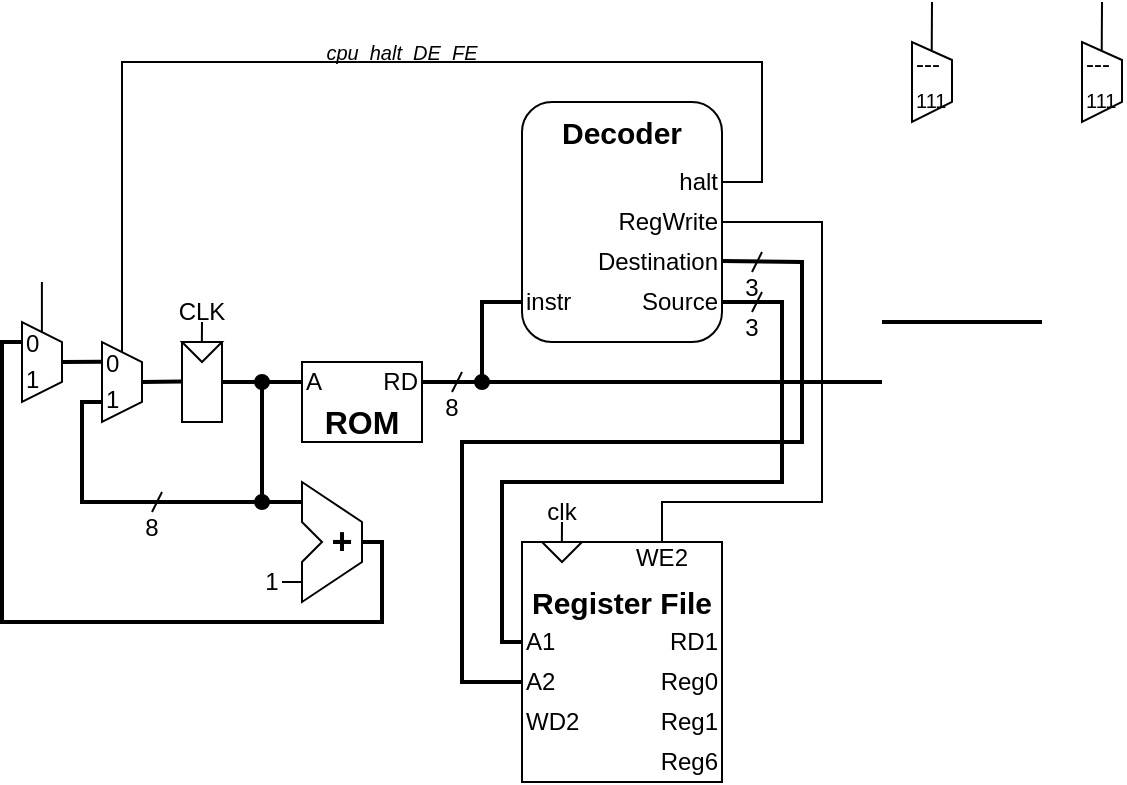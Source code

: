 <mxfile>
    <diagram name="Seite-1" id="Kk1YufoIKa3ehbr1yTi4">
        <mxGraphModel dx="533" dy="383" grid="1" gridSize="10" guides="1" tooltips="1" connect="1" arrows="1" fold="1" page="1" pageScale="1" pageWidth="1169" pageHeight="827" math="0" shadow="0">
            <root>
                <mxCell id="0"/>
                <mxCell id="1" parent="0"/>
                <mxCell id="H0RL9zHFu7Bb7agK2Nix-1" value="" style="rounded=0;whiteSpace=wrap;html=1;fillColor=none;movable=1;resizable=1;rotatable=1;deletable=1;editable=1;locked=0;connectable=1;" parent="1" vertex="1">
                    <mxGeometry x="440" y="380" width="100" height="120" as="geometry"/>
                </mxCell>
                <mxCell id="H0RL9zHFu7Bb7agK2Nix-2" value="A1" style="text;html=1;align=left;verticalAlign=middle;whiteSpace=wrap;rounded=0;labelPosition=center;verticalLabelPosition=middle;movable=1;resizable=1;rotatable=1;deletable=1;editable=1;locked=0;connectable=1;" parent="1" vertex="1">
                    <mxGeometry x="440" y="420" width="40" height="20" as="geometry"/>
                </mxCell>
                <mxCell id="H0RL9zHFu7Bb7agK2Nix-3" value="A2" style="text;html=1;align=left;verticalAlign=middle;whiteSpace=wrap;rounded=0;labelPosition=center;verticalLabelPosition=middle;movable=1;resizable=1;rotatable=1;deletable=1;editable=1;locked=0;connectable=1;" parent="1" vertex="1">
                    <mxGeometry x="440" y="440" width="40" height="20" as="geometry"/>
                </mxCell>
                <mxCell id="H0RL9zHFu7Bb7agK2Nix-4" value="WD2" style="text;html=1;align=left;verticalAlign=middle;whiteSpace=wrap;rounded=0;labelPosition=center;verticalLabelPosition=middle;movable=1;resizable=1;rotatable=1;deletable=1;editable=1;locked=0;connectable=1;" parent="1" vertex="1">
                    <mxGeometry x="440" y="460" width="40" height="20" as="geometry"/>
                </mxCell>
                <mxCell id="H0RL9zHFu7Bb7agK2Nix-6" value="RD1" style="text;html=1;align=right;verticalAlign=middle;whiteSpace=wrap;rounded=0;labelPosition=center;verticalLabelPosition=middle;movable=1;resizable=1;rotatable=1;deletable=1;editable=1;locked=0;connectable=1;" parent="1" vertex="1">
                    <mxGeometry x="500" y="420" width="40" height="20" as="geometry"/>
                </mxCell>
                <mxCell id="H0RL9zHFu7Bb7agK2Nix-7" value="Reg0" style="text;html=1;align=right;verticalAlign=middle;whiteSpace=wrap;rounded=0;labelPosition=center;verticalLabelPosition=middle;movable=1;resizable=1;rotatable=1;deletable=1;editable=1;locked=0;connectable=1;" parent="1" vertex="1">
                    <mxGeometry x="500" y="440" width="40" height="20" as="geometry"/>
                </mxCell>
                <mxCell id="H0RL9zHFu7Bb7agK2Nix-8" value="Reg1" style="text;html=1;align=right;verticalAlign=middle;whiteSpace=wrap;rounded=0;labelPosition=center;verticalLabelPosition=middle;movable=1;resizable=1;rotatable=1;deletable=1;editable=1;locked=0;connectable=1;" parent="1" vertex="1">
                    <mxGeometry x="500" y="460" width="40" height="20" as="geometry"/>
                </mxCell>
                <mxCell id="H0RL9zHFu7Bb7agK2Nix-9" value="" style="triangle;whiteSpace=wrap;html=1;rotation=90;movable=1;resizable=1;rotatable=1;deletable=1;editable=1;locked=0;connectable=1;" parent="1" vertex="1">
                    <mxGeometry x="455" y="375" width="10" height="20" as="geometry"/>
                </mxCell>
                <mxCell id="H0RL9zHFu7Bb7agK2Nix-10" value="" style="endArrow=none;html=1;rounded=0;strokeWidth=1;movable=1;resizable=1;rotatable=1;deletable=1;editable=1;locked=0;connectable=1;" parent="1" edge="1">
                    <mxGeometry width="50" height="50" relative="1" as="geometry">
                        <mxPoint x="459.93" y="380" as="sourcePoint"/>
                        <mxPoint x="460" y="370" as="targetPoint"/>
                        <Array as="points">
                            <mxPoint x="459.93" y="380"/>
                        </Array>
                    </mxGeometry>
                </mxCell>
                <mxCell id="H0RL9zHFu7Bb7agK2Nix-11" value="clk" style="text;html=1;align=center;verticalAlign=middle;whiteSpace=wrap;rounded=0;movable=1;resizable=1;rotatable=1;deletable=1;editable=1;locked=0;connectable=1;" parent="1" vertex="1">
                    <mxGeometry x="450" y="360" width="20" height="10" as="geometry"/>
                </mxCell>
                <mxCell id="H0RL9zHFu7Bb7agK2Nix-12" value="Register File" style="text;html=1;align=center;verticalAlign=middle;whiteSpace=wrap;rounded=0;fontSize=15;fontStyle=1;movable=1;resizable=1;rotatable=1;deletable=1;editable=1;locked=0;connectable=1;" parent="1" vertex="1">
                    <mxGeometry x="440" y="400" width="100" height="20" as="geometry"/>
                </mxCell>
                <mxCell id="H0RL9zHFu7Bb7agK2Nix-13" value="WE2" style="text;html=1;align=center;verticalAlign=middle;whiteSpace=wrap;rounded=0;spacingTop=0;spacingBottom=4;movable=1;resizable=1;rotatable=1;deletable=1;editable=1;locked=0;connectable=1;" parent="1" vertex="1">
                    <mxGeometry x="490" y="380" width="40" height="20" as="geometry"/>
                </mxCell>
                <mxCell id="H0RL9zHFu7Bb7agK2Nix-14" value="" style="rounded=1;whiteSpace=wrap;html=1;fontColor=none;noLabel=1;fillColor=none;" parent="1" vertex="1">
                    <mxGeometry x="440" y="160" width="100" height="120" as="geometry"/>
                </mxCell>
                <mxCell id="H0RL9zHFu7Bb7agK2Nix-16" value="instr" style="text;html=1;align=left;verticalAlign=middle;whiteSpace=wrap;rounded=0;labelPosition=center;verticalLabelPosition=middle;movable=1;resizable=1;rotatable=1;deletable=1;editable=1;locked=0;connectable=1;" parent="1" vertex="1">
                    <mxGeometry x="440" y="250" width="40" height="20" as="geometry"/>
                </mxCell>
                <mxCell id="H0RL9zHFu7Bb7agK2Nix-17" value="" style="rounded=0;whiteSpace=wrap;html=1;fillColor=none;" parent="1" vertex="1">
                    <mxGeometry x="270" y="280" width="20" height="40" as="geometry"/>
                </mxCell>
                <mxCell id="H0RL9zHFu7Bb7agK2Nix-19" value="halt" style="text;html=1;align=right;verticalAlign=middle;whiteSpace=wrap;rounded=0;labelPosition=center;verticalLabelPosition=middle;movable=1;resizable=1;rotatable=1;deletable=1;editable=1;locked=0;connectable=1;" parent="1" vertex="1">
                    <mxGeometry x="500" y="190" width="40" height="20" as="geometry"/>
                </mxCell>
                <mxCell id="H0RL9zHFu7Bb7agK2Nix-21" value="" style="triangle;whiteSpace=wrap;html=1;rotation=90;movable=1;resizable=1;rotatable=1;deletable=1;editable=1;locked=0;connectable=1;" parent="1" vertex="1">
                    <mxGeometry x="275" y="275" width="10" height="20" as="geometry"/>
                </mxCell>
                <mxCell id="H0RL9zHFu7Bb7agK2Nix-22" value="" style="endArrow=none;html=1;rounded=0;strokeWidth=1;movable=1;resizable=1;rotatable=1;deletable=1;editable=1;locked=0;connectable=1;" parent="1" edge="1">
                    <mxGeometry width="50" height="50" relative="1" as="geometry">
                        <mxPoint x="279.93" y="280" as="sourcePoint"/>
                        <mxPoint x="280" y="270" as="targetPoint"/>
                        <Array as="points">
                            <mxPoint x="279.93" y="280"/>
                        </Array>
                    </mxGeometry>
                </mxCell>
                <mxCell id="H0RL9zHFu7Bb7agK2Nix-23" value="CLK" style="text;html=1;align=center;verticalAlign=middle;whiteSpace=wrap;rounded=0;movable=1;resizable=1;rotatable=1;deletable=1;editable=1;locked=0;connectable=1;" parent="1" vertex="1">
                    <mxGeometry x="270" y="260" width="20" height="10" as="geometry"/>
                </mxCell>
                <mxCell id="H0RL9zHFu7Bb7agK2Nix-24" value="RegWrite" style="text;html=1;align=right;verticalAlign=middle;whiteSpace=wrap;rounded=0;labelPosition=center;verticalLabelPosition=middle;movable=1;resizable=1;rotatable=1;deletable=1;editable=1;locked=0;connectable=1;" parent="1" vertex="1">
                    <mxGeometry x="480" y="210" width="60" height="20" as="geometry"/>
                </mxCell>
                <mxCell id="H0RL9zHFu7Bb7agK2Nix-25" value="Source" style="text;html=1;align=right;verticalAlign=middle;whiteSpace=wrap;rounded=0;labelPosition=center;verticalLabelPosition=middle;movable=1;resizable=1;rotatable=1;deletable=1;editable=1;locked=0;connectable=1;" parent="1" vertex="1">
                    <mxGeometry x="480" y="250" width="60" height="20" as="geometry"/>
                </mxCell>
                <mxCell id="H0RL9zHFu7Bb7agK2Nix-26" value="Destination" style="text;html=1;align=right;verticalAlign=middle;whiteSpace=wrap;rounded=0;labelPosition=center;verticalLabelPosition=middle;movable=1;resizable=1;rotatable=1;deletable=1;editable=1;locked=0;connectable=1;" parent="1" vertex="1">
                    <mxGeometry x="480" y="230" width="60" height="20" as="geometry"/>
                </mxCell>
                <mxCell id="H0RL9zHFu7Bb7agK2Nix-43" value="+" style="text;html=1;align=center;verticalAlign=middle;whiteSpace=wrap;rounded=0;fontSize=18;fontStyle=1" parent="1" vertex="1">
                    <mxGeometry x="340" y="370" width="20" height="20" as="geometry"/>
                </mxCell>
                <mxCell id="H0RL9zHFu7Bb7agK2Nix-44" value="" style="endArrow=none;html=1;rounded=0;" parent="1" edge="1">
                    <mxGeometry width="50" height="50" relative="1" as="geometry">
                        <mxPoint x="320" y="400" as="sourcePoint"/>
                        <mxPoint x="330" y="400" as="targetPoint"/>
                    </mxGeometry>
                </mxCell>
                <mxCell id="H0RL9zHFu7Bb7agK2Nix-45" value="1" style="text;html=1;align=center;verticalAlign=middle;whiteSpace=wrap;rounded=0;" parent="1" vertex="1">
                    <mxGeometry x="310" y="390" width="10" height="20" as="geometry"/>
                </mxCell>
                <mxCell id="H0RL9zHFu7Bb7agK2Nix-52" value="0" style="text;html=1;align=left;verticalAlign=middle;whiteSpace=wrap;rounded=0;spacingTop=2;" parent="1" vertex="1">
                    <mxGeometry x="230" y="280" width="20" height="20" as="geometry"/>
                </mxCell>
                <mxCell id="H0RL9zHFu7Bb7agK2Nix-53" value="1" style="text;html=1;align=left;verticalAlign=middle;whiteSpace=wrap;rounded=0;spacingBottom=2;" parent="1" vertex="1">
                    <mxGeometry x="230" y="300" width="20" height="20" as="geometry"/>
                </mxCell>
                <mxCell id="H0RL9zHFu7Bb7agK2Nix-54" value="" style="endArrow=none;html=1;rounded=0;strokeWidth=2;" parent="1" edge="1">
                    <mxGeometry width="50" height="50" relative="1" as="geometry">
                        <mxPoint x="210" y="290" as="sourcePoint"/>
                        <mxPoint x="230" y="289.87" as="targetPoint"/>
                    </mxGeometry>
                </mxCell>
                <mxCell id="H0RL9zHFu7Bb7agK2Nix-55" value="" style="endArrow=none;html=1;rounded=0;strokeWidth=2;" parent="1" edge="1">
                    <mxGeometry width="50" height="50" relative="1" as="geometry">
                        <mxPoint x="290" y="300" as="sourcePoint"/>
                        <mxPoint x="330" y="360" as="targetPoint"/>
                        <Array as="points">
                            <mxPoint x="310" y="300"/>
                            <mxPoint x="310" y="360"/>
                        </Array>
                    </mxGeometry>
                </mxCell>
                <mxCell id="H0RL9zHFu7Bb7agK2Nix-56" value="" style="endArrow=none;html=1;rounded=0;strokeWidth=2;entryX=0;entryY=0.5;entryDx=0;entryDy=0;" parent="1" target="H0RL9zHFu7Bb7agK2Nix-62" edge="1">
                    <mxGeometry width="50" height="50" relative="1" as="geometry">
                        <mxPoint x="360" y="380" as="sourcePoint"/>
                        <mxPoint x="170" y="280" as="targetPoint"/>
                        <Array as="points">
                            <mxPoint x="370" y="380"/>
                            <mxPoint x="370" y="420"/>
                            <mxPoint x="180" y="420"/>
                            <mxPoint x="180" y="280"/>
                        </Array>
                    </mxGeometry>
                </mxCell>
                <mxCell id="H0RL9zHFu7Bb7agK2Nix-57" value="" style="endArrow=none;html=1;rounded=0;strokeWidth=2;" parent="1" edge="1">
                    <mxGeometry width="50" height="50" relative="1" as="geometry">
                        <mxPoint x="250" y="300" as="sourcePoint"/>
                        <mxPoint x="270" y="299.73" as="targetPoint"/>
                    </mxGeometry>
                </mxCell>
                <mxCell id="H0RL9zHFu7Bb7agK2Nix-60" value="" style="endArrow=none;html=1;rounded=0;" parent="1" edge="1">
                    <mxGeometry width="50" height="50" relative="1" as="geometry">
                        <mxPoint x="210" y="290" as="sourcePoint"/>
                        <mxPoint x="210" y="290" as="targetPoint"/>
                        <Array as="points">
                            <mxPoint x="210" y="300"/>
                            <mxPoint x="190" y="310"/>
                            <mxPoint x="190" y="270"/>
                            <mxPoint x="210" y="280"/>
                        </Array>
                    </mxGeometry>
                </mxCell>
                <mxCell id="H0RL9zHFu7Bb7agK2Nix-61" value="" style="endArrow=none;html=1;rounded=0;" parent="1" edge="1">
                    <mxGeometry width="50" height="50" relative="1" as="geometry">
                        <mxPoint x="250" y="300" as="sourcePoint"/>
                        <mxPoint x="250" y="300" as="targetPoint"/>
                        <Array as="points">
                            <mxPoint x="250" y="310"/>
                            <mxPoint x="230" y="320"/>
                            <mxPoint x="230" y="280"/>
                            <mxPoint x="250" y="290"/>
                        </Array>
                    </mxGeometry>
                </mxCell>
                <mxCell id="H0RL9zHFu7Bb7agK2Nix-62" value="0" style="text;html=1;align=left;verticalAlign=middle;whiteSpace=wrap;rounded=0;spacingTop=2;" parent="1" vertex="1">
                    <mxGeometry x="190" y="270" width="20" height="20" as="geometry"/>
                </mxCell>
                <mxCell id="H0RL9zHFu7Bb7agK2Nix-63" value="1" style="text;html=1;align=left;verticalAlign=middle;whiteSpace=wrap;rounded=0;spacingBottom=2;" parent="1" vertex="1">
                    <mxGeometry x="190" y="290" width="20" height="20" as="geometry"/>
                </mxCell>
                <mxCell id="H0RL9zHFu7Bb7agK2Nix-64" value="" style="endArrow=none;html=1;rounded=0;" parent="1" edge="1">
                    <mxGeometry width="50" height="50" relative="1" as="geometry">
                        <mxPoint x="240" y="285" as="sourcePoint"/>
                        <mxPoint x="240" y="250" as="targetPoint"/>
                    </mxGeometry>
                </mxCell>
                <mxCell id="H0RL9zHFu7Bb7agK2Nix-65" value="" style="endArrow=none;html=1;rounded=0;" parent="1" edge="1">
                    <mxGeometry width="50" height="50" relative="1" as="geometry">
                        <mxPoint x="199.95" y="275" as="sourcePoint"/>
                        <mxPoint x="199.95" y="250" as="targetPoint"/>
                    </mxGeometry>
                </mxCell>
                <mxCell id="H0RL9zHFu7Bb7agK2Nix-66" value="" style="rounded=0;whiteSpace=wrap;html=1;fillColor=none;" parent="1" vertex="1">
                    <mxGeometry x="330" y="290" width="60" height="40" as="geometry"/>
                </mxCell>
                <mxCell id="H0RL9zHFu7Bb7agK2Nix-67" value="A" style="text;html=1;align=left;verticalAlign=middle;whiteSpace=wrap;rounded=0;" parent="1" vertex="1">
                    <mxGeometry x="330" y="290" width="30" height="20" as="geometry"/>
                </mxCell>
                <mxCell id="H0RL9zHFu7Bb7agK2Nix-68" value="ROM" style="text;html=1;align=center;verticalAlign=middle;whiteSpace=wrap;rounded=0;fontSize=16;fontStyle=1" parent="1" vertex="1">
                    <mxGeometry x="330" y="310" width="60" height="20" as="geometry"/>
                </mxCell>
                <mxCell id="H0RL9zHFu7Bb7agK2Nix-69" value="RD" style="text;html=1;align=right;verticalAlign=middle;whiteSpace=wrap;rounded=0;" parent="1" vertex="1">
                    <mxGeometry x="360" y="290" width="30" height="20" as="geometry"/>
                </mxCell>
                <mxCell id="H0RL9zHFu7Bb7agK2Nix-70" value="" style="endArrow=none;html=1;rounded=0;startArrow=oval;startFill=1;strokeWidth=2;" parent="1" edge="1">
                    <mxGeometry width="50" height="50" relative="1" as="geometry">
                        <mxPoint x="310" y="300" as="sourcePoint"/>
                        <mxPoint x="330" y="300" as="targetPoint"/>
                    </mxGeometry>
                </mxCell>
                <mxCell id="H0RL9zHFu7Bb7agK2Nix-72" value="" style="endArrow=oval;html=1;rounded=0;startArrow=none;startFill=0;endFill=1;strokeWidth=2;" parent="1" edge="1">
                    <mxGeometry width="50" height="50" relative="1" as="geometry">
                        <mxPoint x="230" y="310" as="sourcePoint"/>
                        <mxPoint x="310" y="360" as="targetPoint"/>
                        <Array as="points">
                            <mxPoint x="220" y="310"/>
                            <mxPoint x="220" y="360"/>
                        </Array>
                    </mxGeometry>
                </mxCell>
                <mxCell id="H0RL9zHFu7Bb7agK2Nix-73" value="" style="endArrow=none;html=1;rounded=0;anchorPointDirection=0;editable=1;movable=1;resizable=1;rotatable=1;deletable=1;locked=0;connectable=1;bendable=0;" parent="1" edge="1">
                    <mxGeometry width="50" height="50" relative="1" as="geometry">
                        <mxPoint x="255" y="365" as="sourcePoint"/>
                        <mxPoint x="260" y="355" as="targetPoint"/>
                    </mxGeometry>
                </mxCell>
                <mxCell id="H0RL9zHFu7Bb7agK2Nix-75" value="8" style="text;html=1;align=center;verticalAlign=middle;whiteSpace=wrap;rounded=0;" parent="1" vertex="1">
                    <mxGeometry x="250" y="365" width="10" height="15" as="geometry"/>
                </mxCell>
                <mxCell id="H0RL9zHFu7Bb7agK2Nix-76" value="Decoder" style="text;html=1;align=center;verticalAlign=middle;whiteSpace=wrap;rounded=0;fontSize=15;fontStyle=1" parent="1" vertex="1">
                    <mxGeometry x="440" y="160" width="100" height="30" as="geometry"/>
                </mxCell>
                <mxCell id="H0RL9zHFu7Bb7agK2Nix-77" value="" style="endArrow=none;html=1;rounded=0;" parent="1" edge="1">
                    <mxGeometry width="50" height="50" relative="1" as="geometry">
                        <mxPoint x="330" y="400" as="sourcePoint"/>
                        <mxPoint x="330" y="400" as="targetPoint"/>
                        <Array as="points">
                            <mxPoint x="330" y="390"/>
                            <mxPoint x="340" y="380"/>
                            <mxPoint x="330" y="370"/>
                            <mxPoint x="330" y="350"/>
                            <mxPoint x="360" y="370"/>
                            <mxPoint x="360" y="390"/>
                            <mxPoint x="330" y="410"/>
                        </Array>
                    </mxGeometry>
                </mxCell>
                <mxCell id="2" value="" style="endArrow=none;html=1;rounded=0;" parent="1" edge="1">
                    <mxGeometry width="50" height="50" relative="1" as="geometry">
                        <mxPoint x="655" y="150" as="sourcePoint"/>
                        <mxPoint x="655" y="150" as="targetPoint"/>
                        <Array as="points">
                            <mxPoint x="655" y="160"/>
                            <mxPoint x="635" y="170"/>
                            <mxPoint x="635" y="130"/>
                            <mxPoint x="655" y="139"/>
                        </Array>
                    </mxGeometry>
                </mxCell>
                <mxCell id="3" value="111" style="text;html=1;align=left;verticalAlign=middle;whiteSpace=wrap;rounded=0;spacingTop=0;spacingBottom=2;fontSize=10;" parent="1" vertex="1">
                    <mxGeometry x="635" y="150" width="20" height="20" as="geometry"/>
                </mxCell>
                <mxCell id="4" value="---" style="text;html=1;align=left;verticalAlign=middle;whiteSpace=wrap;rounded=0;spacingTop=2;" parent="1" vertex="1">
                    <mxGeometry x="635" y="130" width="20" height="20" as="geometry"/>
                </mxCell>
                <mxCell id="7" value="" style="endArrow=oval;html=1;strokeWidth=2;endFill=1;" parent="1" edge="1">
                    <mxGeometry width="50" height="50" relative="1" as="geometry">
                        <mxPoint x="390" y="300" as="sourcePoint"/>
                        <mxPoint x="420" y="300" as="targetPoint"/>
                    </mxGeometry>
                </mxCell>
                <mxCell id="9" value="" style="endArrow=none;html=1;rounded=0;" parent="1" edge="1">
                    <mxGeometry width="50" height="50" relative="1" as="geometry">
                        <mxPoint x="644.86" y="134" as="sourcePoint"/>
                        <mxPoint x="645" y="110" as="targetPoint"/>
                    </mxGeometry>
                </mxCell>
                <mxCell id="10" value="" style="endArrow=none;html=1;rounded=0;curved=0;strokeWidth=2;entryX=0.004;entryY=0.833;entryDx=0;entryDy=0;entryPerimeter=0;" parent="1" target="H0RL9zHFu7Bb7agK2Nix-14" edge="1">
                    <mxGeometry width="50" height="50" relative="1" as="geometry">
                        <mxPoint x="420" y="300" as="sourcePoint"/>
                        <mxPoint x="430" y="210" as="targetPoint"/>
                        <Array as="points">
                            <mxPoint x="420" y="260"/>
                        </Array>
                    </mxGeometry>
                </mxCell>
                <mxCell id="19" value="" style="endArrow=none;html=1;rounded=0;" parent="1" edge="1">
                    <mxGeometry width="50" height="50" relative="1" as="geometry">
                        <mxPoint x="740" y="150" as="sourcePoint"/>
                        <mxPoint x="740" y="150" as="targetPoint"/>
                        <Array as="points">
                            <mxPoint x="740" y="160"/>
                            <mxPoint x="720" y="170"/>
                            <mxPoint x="720" y="130"/>
                            <mxPoint x="740" y="139"/>
                        </Array>
                    </mxGeometry>
                </mxCell>
                <mxCell id="20" value="111" style="text;html=1;align=left;verticalAlign=middle;whiteSpace=wrap;rounded=0;spacingTop=0;spacingBottom=2;fontSize=10;" parent="1" vertex="1">
                    <mxGeometry x="720" y="150" width="20" height="20" as="geometry"/>
                </mxCell>
                <mxCell id="21" value="---" style="text;html=1;align=left;verticalAlign=middle;whiteSpace=wrap;rounded=0;spacingTop=2;" parent="1" vertex="1">
                    <mxGeometry x="720" y="130" width="20" height="20" as="geometry"/>
                </mxCell>
                <mxCell id="22" value="" style="endArrow=none;html=1;rounded=0;" parent="1" edge="1">
                    <mxGeometry width="50" height="50" relative="1" as="geometry">
                        <mxPoint x="729.86" y="134" as="sourcePoint"/>
                        <mxPoint x="730" y="110" as="targetPoint"/>
                    </mxGeometry>
                </mxCell>
                <mxCell id="23" value="" style="endArrow=none;html=1;strokeWidth=2;endFill=0;" parent="1" edge="1">
                    <mxGeometry width="50" height="50" relative="1" as="geometry">
                        <mxPoint x="420" y="300" as="sourcePoint"/>
                        <mxPoint x="620" y="300" as="targetPoint"/>
                        <Array as="points"/>
                    </mxGeometry>
                </mxCell>
                <mxCell id="24" value="" style="endArrow=none;html=1;entryX=1;entryY=0.5;entryDx=0;entryDy=0;exitX=0;exitY=0.5;exitDx=0;exitDy=0;rounded=0;curved=0;strokeWidth=2;" parent="1" source="H0RL9zHFu7Bb7agK2Nix-2" target="H0RL9zHFu7Bb7agK2Nix-25" edge="1">
                    <mxGeometry width="50" height="50" relative="1" as="geometry">
                        <mxPoint x="560" y="320" as="sourcePoint"/>
                        <mxPoint x="650" y="300" as="targetPoint"/>
                        <Array as="points">
                            <mxPoint x="430" y="430"/>
                            <mxPoint x="430" y="350"/>
                            <mxPoint x="570" y="350"/>
                            <mxPoint x="570" y="260"/>
                        </Array>
                    </mxGeometry>
                </mxCell>
                <mxCell id="25" value="" style="endArrow=none;html=1;entryX=0.997;entryY=0.663;entryDx=0;entryDy=0;exitX=0;exitY=0.5;exitDx=0;exitDy=0;rounded=0;curved=0;strokeWidth=2;entryPerimeter=0;" parent="1" source="H0RL9zHFu7Bb7agK2Nix-3" target="H0RL9zHFu7Bb7agK2Nix-14" edge="1">
                    <mxGeometry width="50" height="50" relative="1" as="geometry">
                        <mxPoint x="440" y="410" as="sourcePoint"/>
                        <mxPoint x="540" y="220" as="targetPoint"/>
                        <Array as="points">
                            <mxPoint x="410" y="450"/>
                            <mxPoint x="410" y="330"/>
                            <mxPoint x="580" y="330"/>
                            <mxPoint x="580" y="240"/>
                        </Array>
                    </mxGeometry>
                </mxCell>
                <mxCell id="26" value="" style="endArrow=none;html=1;rounded=0;anchorPointDirection=0;editable=1;movable=1;resizable=1;rotatable=1;deletable=1;locked=0;connectable=1;bendable=0;" parent="1" edge="1">
                    <mxGeometry width="50" height="50" relative="1" as="geometry">
                        <mxPoint x="555" y="265" as="sourcePoint"/>
                        <mxPoint x="560" y="255" as="targetPoint"/>
                    </mxGeometry>
                </mxCell>
                <mxCell id="27" value="3" style="text;html=1;align=center;verticalAlign=middle;whiteSpace=wrap;rounded=0;" parent="1" vertex="1">
                    <mxGeometry x="550" y="265" width="10" height="15" as="geometry"/>
                </mxCell>
                <mxCell id="28" value="" style="endArrow=none;html=1;rounded=0;anchorPointDirection=0;editable=1;movable=1;resizable=1;rotatable=1;deletable=1;locked=0;connectable=1;bendable=0;" parent="1" edge="1">
                    <mxGeometry width="50" height="50" relative="1" as="geometry">
                        <mxPoint x="405" y="305" as="sourcePoint"/>
                        <mxPoint x="410" y="295" as="targetPoint"/>
                    </mxGeometry>
                </mxCell>
                <mxCell id="29" value="8" style="text;html=1;align=center;verticalAlign=middle;whiteSpace=wrap;rounded=0;" parent="1" vertex="1">
                    <mxGeometry x="400" y="305" width="10" height="15" as="geometry"/>
                </mxCell>
                <mxCell id="32" value="" style="endArrow=none;html=1;rounded=0;anchorPointDirection=0;editable=1;movable=1;resizable=1;rotatable=1;deletable=1;locked=0;connectable=1;bendable=0;" parent="1" edge="1">
                    <mxGeometry width="50" height="50" relative="1" as="geometry">
                        <mxPoint x="555" y="245" as="sourcePoint"/>
                        <mxPoint x="560" y="235" as="targetPoint"/>
                    </mxGeometry>
                </mxCell>
                <mxCell id="33" value="3" style="text;html=1;align=center;verticalAlign=middle;whiteSpace=wrap;rounded=0;" parent="1" vertex="1">
                    <mxGeometry x="550" y="245" width="10" height="15" as="geometry"/>
                </mxCell>
                <mxCell id="34" value="" style="endArrow=none;html=1;entryX=0.5;entryY=0;entryDx=0;entryDy=0;rounded=0;curved=0;" parent="1" target="H0RL9zHFu7Bb7agK2Nix-13" edge="1">
                    <mxGeometry width="50" height="50" relative="1" as="geometry">
                        <mxPoint x="540" y="220" as="sourcePoint"/>
                        <mxPoint x="590" y="170" as="targetPoint"/>
                        <Array as="points">
                            <mxPoint x="590" y="220"/>
                            <mxPoint x="590" y="360"/>
                            <mxPoint x="510" y="360"/>
                        </Array>
                    </mxGeometry>
                </mxCell>
                <mxCell id="35" value="" style="endArrow=none;html=1;rounded=0;curved=0;" parent="1" edge="1">
                    <mxGeometry width="50" height="50" relative="1" as="geometry">
                        <mxPoint x="540" y="200" as="sourcePoint"/>
                        <mxPoint x="240" y="250" as="targetPoint"/>
                        <Array as="points">
                            <mxPoint x="560" y="200"/>
                            <mxPoint x="560" y="140"/>
                            <mxPoint x="240" y="140"/>
                        </Array>
                    </mxGeometry>
                </mxCell>
                <mxCell id="36" value="Reg6" style="text;html=1;align=right;verticalAlign=middle;whiteSpace=wrap;rounded=0;labelPosition=center;verticalLabelPosition=middle;movable=1;resizable=1;rotatable=1;deletable=1;editable=1;locked=0;connectable=1;" parent="1" vertex="1">
                    <mxGeometry x="500" y="480" width="40" height="20" as="geometry"/>
                </mxCell>
                <mxCell id="38" value="cpu_halt_DE_FE" style="text;html=1;align=center;verticalAlign=middle;whiteSpace=wrap;rounded=0;fontSize=10;fontStyle=2" parent="1" vertex="1">
                    <mxGeometry x="320" y="130" width="120" height="10" as="geometry"/>
                </mxCell>
                <mxCell id="39" value="" style="endArrow=none;html=1;strokeWidth=2;endFill=0;" edge="1" parent="1">
                    <mxGeometry width="50" height="50" relative="1" as="geometry">
                        <mxPoint x="620" y="270" as="sourcePoint"/>
                        <mxPoint x="700" y="270" as="targetPoint"/>
                        <Array as="points"/>
                    </mxGeometry>
                </mxCell>
            </root>
        </mxGraphModel>
    </diagram>
</mxfile>